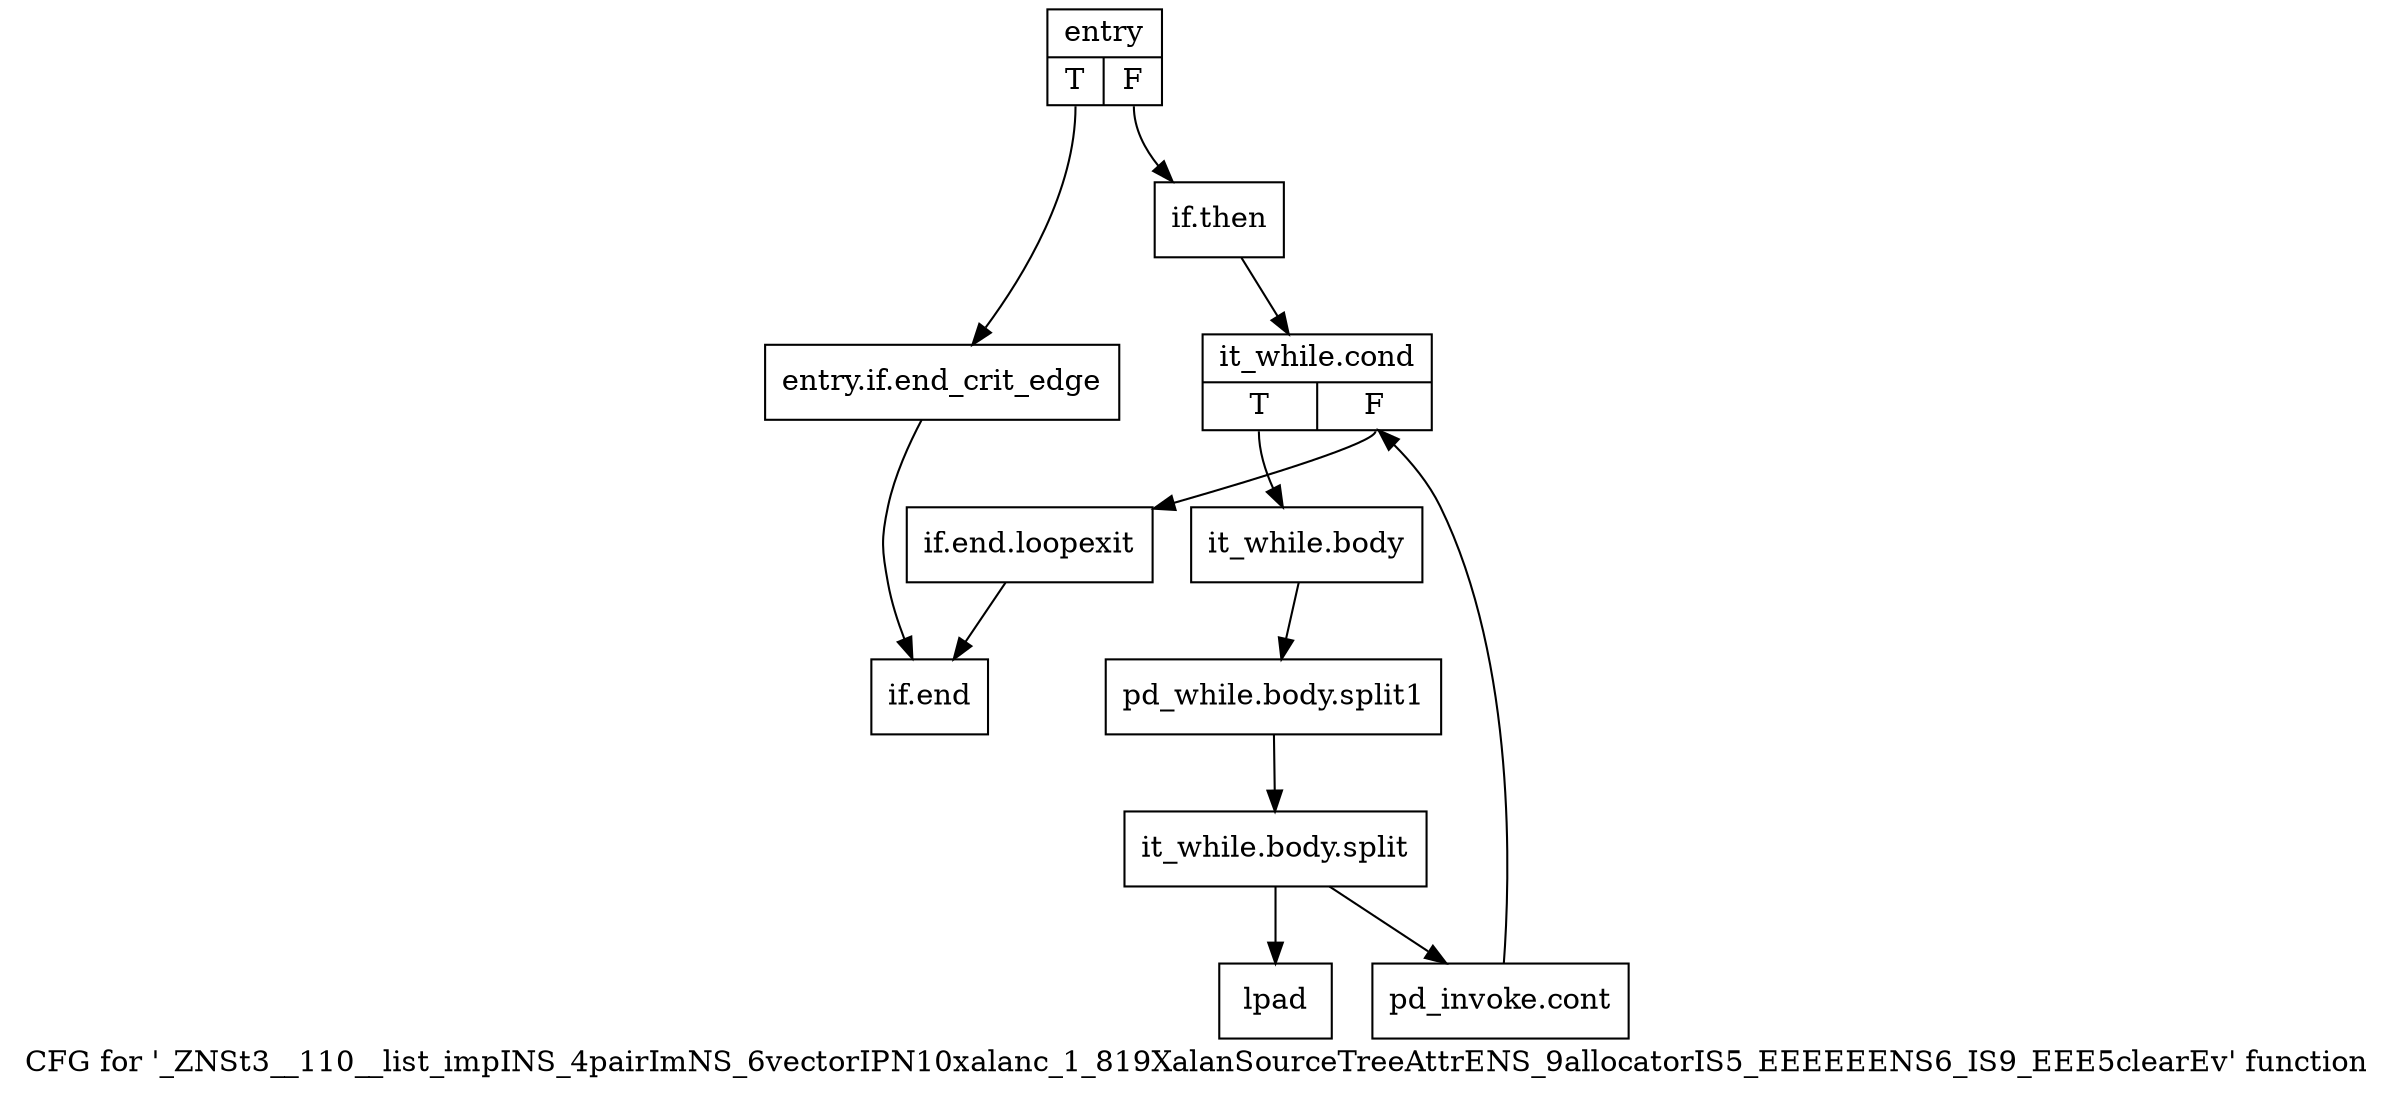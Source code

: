 digraph "CFG for '_ZNSt3__110__list_impINS_4pairImNS_6vectorIPN10xalanc_1_819XalanSourceTreeAttrENS_9allocatorIS5_EEEEEENS6_IS9_EEE5clearEv' function" {
	label="CFG for '_ZNSt3__110__list_impINS_4pairImNS_6vectorIPN10xalanc_1_819XalanSourceTreeAttrENS_9allocatorIS5_EEEEEENS6_IS9_EEE5clearEv' function";

	Node0x8ea30d0 [shape=record,label="{entry|{<s0>T|<s1>F}}"];
	Node0x8ea30d0:s0 -> Node0x8ea3120;
	Node0x8ea30d0:s1 -> Node0x8ea3170;
	Node0x8ea3120 [shape=record,label="{entry.if.end_crit_edge}"];
	Node0x8ea3120 -> Node0x8ea3350;
	Node0x8ea3170 [shape=record,label="{if.then}"];
	Node0x8ea3170 -> Node0x8ea31c0;
	Node0x8ea31c0 [shape=record,label="{it_while.cond|{<s0>T|<s1>F}}"];
	Node0x8ea31c0:s0 -> Node0x8ea3210;
	Node0x8ea31c0:s1 -> Node0x8ea3300;
	Node0x8ea3210 [shape=record,label="{it_while.body}"];
	Node0x8ea3210 -> Node0xca6c940;
	Node0xca6c940 [shape=record,label="{pd_while.body.split1}"];
	Node0xca6c940 -> Node0xca4ae40;
	Node0xca4ae40 [shape=record,label="{it_while.body.split}"];
	Node0xca4ae40 -> Node0x8ea3260;
	Node0xca4ae40 -> Node0x8ea32b0;
	Node0x8ea3260 [shape=record,label="{pd_invoke.cont}"];
	Node0x8ea3260 -> Node0x8ea31c0;
	Node0x8ea32b0 [shape=record,label="{lpad}"];
	Node0x8ea3300 [shape=record,label="{if.end.loopexit}"];
	Node0x8ea3300 -> Node0x8ea3350;
	Node0x8ea3350 [shape=record,label="{if.end}"];
}
